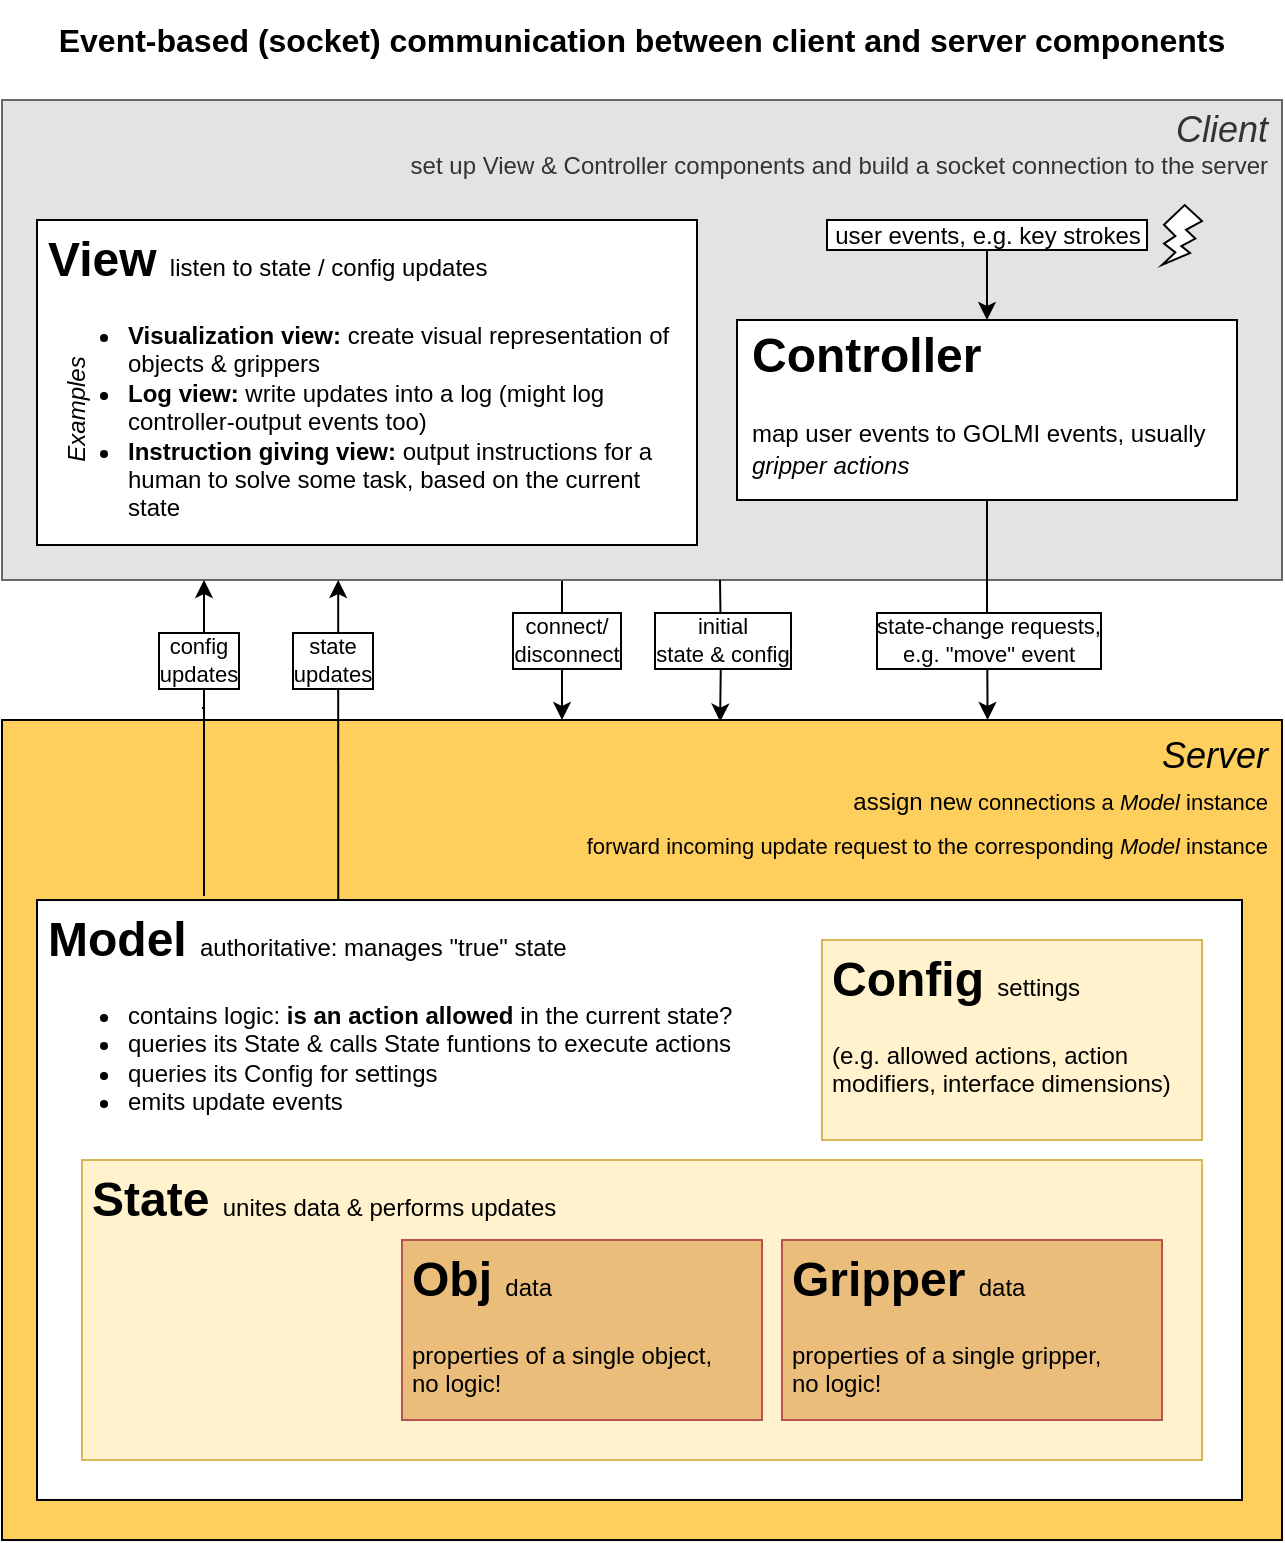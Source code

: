 <mxfile version="14.8.5" type="device"><diagram id="qP5VvTjK25bm9HDdeDar" name="Page-1"><mxGraphModel dx="786" dy="517" grid="1" gridSize="10" guides="1" tooltips="1" connect="1" arrows="1" fold="1" page="1" pageScale="1" pageWidth="827" pageHeight="1169" math="0" shadow="0"><root><mxCell id="0"/><mxCell id="1" parent="0"/><mxCell id="f5Dq_qZz76QDRv_Xao_N-9" value="" style="edgeStyle=orthogonalEdgeStyle;rounded=0;orthogonalLoop=1;jettySize=auto;html=1;" edge="1" parent="1" source="PpooPhZm0Ji2xsws9tYZ-9" target="f5Dq_qZz76QDRv_Xao_N-1"><mxGeometry relative="1" as="geometry"><Array as="points"><mxPoint x="320" y="320"/><mxPoint x="320" y="320"/></Array></mxGeometry></mxCell><mxCell id="f5Dq_qZz76QDRv_Xao_N-10" value="&lt;div&gt;connect/&lt;/div&gt;&lt;div&gt; disconnect&lt;/div&gt;" style="edgeLabel;html=1;align=center;verticalAlign=middle;resizable=0;points=[];labelBorderColor=#000000;" vertex="1" connectable="0" parent="f5Dq_qZz76QDRv_Xao_N-9"><mxGeometry x="-0.08" y="2" relative="1" as="geometry"><mxPoint y="-2" as="offset"/></mxGeometry></mxCell><mxCell id="PpooPhZm0Ji2xsws9tYZ-9" value="&lt;div style=&quot;font-size: 18px&quot; align=&quot;right&quot;&gt;&lt;font style=&quot;font-size: 18px&quot;&gt;&lt;i&gt;Client&lt;/i&gt;&lt;/font&gt;&lt;/div&gt;&lt;div align=&quot;right&quot;&gt;&lt;font style=&quot;font-size: 12px&quot;&gt;set up View &amp;amp; Controller components and build a socket connection to the server&lt;/font&gt;&lt;/div&gt;&lt;div align=&quot;right&quot;&gt;&lt;font style=&quot;font-size: 12px&quot;&gt;&lt;br&gt;&lt;/font&gt;&lt;/div&gt;&lt;div align=&quot;right&quot;&gt;&lt;font style=&quot;font-size: 12px&quot;&gt;&lt;br&gt;&lt;/font&gt;&lt;/div&gt;&lt;div align=&quot;right&quot;&gt;&lt;font style=&quot;font-size: 12px&quot;&gt;&lt;br&gt;&lt;/font&gt;&lt;/div&gt;&lt;div align=&quot;right&quot;&gt;&lt;font style=&quot;font-size: 12px&quot;&gt;&lt;br&gt;&lt;/font&gt;&lt;/div&gt;&lt;div align=&quot;right&quot;&gt;&lt;font style=&quot;font-size: 12px&quot;&gt;&lt;br&gt;&lt;/font&gt;&lt;/div&gt;&lt;div align=&quot;right&quot;&gt;&lt;font style=&quot;font-size: 12px&quot;&gt;&lt;br&gt;&lt;/font&gt;&lt;/div&gt;&lt;div align=&quot;right&quot;&gt;&lt;font style=&quot;font-size: 12px&quot;&gt;&lt;br&gt;&lt;/font&gt;&lt;/div&gt;&lt;div align=&quot;right&quot;&gt;&lt;font style=&quot;font-size: 12px&quot;&gt;&lt;br&gt;&lt;/font&gt;&lt;/div&gt;&lt;div align=&quot;right&quot;&gt;&lt;font style=&quot;font-size: 12px&quot;&gt;&lt;br&gt;&lt;/font&gt;&lt;/div&gt;&lt;div align=&quot;right&quot;&gt;&lt;font style=&quot;font-size: 12px&quot;&gt;&lt;br&gt;&lt;/font&gt;&lt;/div&gt;&lt;div align=&quot;right&quot;&gt;&lt;font style=&quot;font-size: 12px&quot;&gt;&lt;br&gt;&lt;/font&gt;&lt;/div&gt;&lt;div align=&quot;right&quot;&gt;&lt;font style=&quot;font-size: 12px&quot;&gt;&lt;br&gt;&lt;/font&gt;&lt;/div&gt;&lt;div align=&quot;right&quot;&gt;&lt;br&gt;&lt;/div&gt;&lt;div align=&quot;right&quot;&gt;&lt;br&gt;&lt;/div&gt;" style="rounded=0;whiteSpace=wrap;html=1;strokeColor=#666666;fontColor=#333333;fillColor=#E3E3E3;align=right;spacingRight=5;spacingTop=5;" parent="1" vertex="1"><mxGeometry x="40" y="60" width="640" height="240" as="geometry"/></mxCell><mxCell id="f5Dq_qZz76QDRv_Xao_N-16" style="edgeStyle=orthogonalEdgeStyle;rounded=0;orthogonalLoop=1;jettySize=auto;html=1;entryX=0.561;entryY=0.002;entryDx=0;entryDy=0;entryPerimeter=0;" edge="1" parent="1" target="f5Dq_qZz76QDRv_Xao_N-1"><mxGeometry relative="1" as="geometry"><mxPoint x="399" y="300" as="sourcePoint"/><Array as="points"/></mxGeometry></mxCell><mxCell id="f5Dq_qZz76QDRv_Xao_N-19" value="&lt;div&gt;initial&lt;/div&gt;&lt;div&gt;state &amp;amp; config&lt;br&gt;&lt;/div&gt;" style="edgeLabel;html=1;align=center;verticalAlign=middle;resizable=0;points=[];labelBorderColor=#000000;" vertex="1" connectable="0" parent="f5Dq_qZz76QDRv_Xao_N-16"><mxGeometry x="-0.139" y="-2" relative="1" as="geometry"><mxPoint x="2" y="-1" as="offset"/></mxGeometry></mxCell><mxCell id="f5Dq_qZz76QDRv_Xao_N-1" value="&lt;div style=&quot;font-size: 18px&quot; align=&quot;right&quot;&gt;&lt;font style=&quot;font-size: 18px&quot;&gt;&lt;i&gt;&lt;span&gt;Server&lt;/span&gt;&lt;/i&gt;&lt;/font&gt;&lt;/div&gt;&lt;div style=&quot;font-size: 18px&quot; align=&quot;right&quot;&gt;&lt;font style=&quot;font-size: 18px&quot;&gt;&lt;span style=&quot;font-size: 12px&quot;&gt;&lt;span style=&quot;font-size: 11px&quot;&gt;&lt;font style=&quot;font-size: 12px&quot;&gt;assign ne&lt;/font&gt;w connections a &lt;i&gt;Model &lt;/i&gt;instance&lt;/span&gt;&lt;/span&gt;&lt;/font&gt;&lt;/div&gt;&lt;div style=&quot;font-size: 18px&quot; align=&quot;right&quot;&gt;&lt;font style=&quot;font-size: 18px&quot;&gt;&lt;span style=&quot;font-size: 12px&quot;&gt;&lt;span style=&quot;font-size: 11px&quot;&gt;forward incoming update request to the corresponding &lt;i&gt;Model &lt;/i&gt;instance&lt;/span&gt;&lt;/span&gt;&lt;/font&gt;&lt;/div&gt;&lt;div&gt;&lt;br&gt;&lt;/div&gt;&lt;div&gt;&lt;br&gt;&lt;/div&gt;&lt;div&gt;&lt;br&gt;&lt;/div&gt;&lt;div&gt;&lt;br&gt;&lt;/div&gt;&lt;div&gt;&lt;br&gt;&lt;/div&gt;&lt;div&gt;&lt;br&gt;&lt;/div&gt;&lt;div&gt;&lt;br&gt;&lt;/div&gt;&lt;div&gt;&lt;br&gt;&lt;/div&gt;&lt;div&gt;&lt;br&gt;&lt;/div&gt;&lt;div&gt;&lt;br&gt;&lt;/div&gt;&lt;div&gt;&lt;br&gt;&lt;/div&gt;&lt;div&gt;&lt;br&gt;&lt;/div&gt;&lt;div&gt;&lt;br&gt;&lt;/div&gt;&lt;div&gt;&lt;br&gt;&lt;/div&gt;&lt;div&gt;&lt;br&gt;&lt;/div&gt;&lt;div&gt;&lt;br&gt;&lt;/div&gt;&lt;div&gt;&lt;br&gt;&lt;/div&gt;&lt;div&gt;&lt;br&gt;&lt;/div&gt;&lt;div&gt;&lt;br&gt;&lt;/div&gt;&lt;div&gt;&lt;br&gt;&lt;/div&gt;&lt;div&gt;&lt;br&gt;&lt;/div&gt;&lt;div&gt;&lt;br&gt;&lt;/div&gt;&lt;div&gt;&lt;br&gt;&lt;/div&gt;" style="rounded=0;whiteSpace=wrap;html=1;fillColor=#FFCF5E;align=right;labelBorderColor=none;spacingRight=5;spacingTop=0;" vertex="1" parent="1"><mxGeometry x="40" y="370" width="640" height="410" as="geometry"/></mxCell><mxCell id="PpooPhZm0Ji2xsws9tYZ-2" value="&lt;div align=&quot;left&quot;&gt;&lt;br&gt;&lt;/div&gt;" style="rounded=0;whiteSpace=wrap;html=1;" parent="1" vertex="1"><mxGeometry x="57.5" y="120" width="330" height="162.5" as="geometry"/></mxCell><mxCell id="PpooPhZm0Ji2xsws9tYZ-3" value="&lt;h1&gt;View&lt;span style=&quot;font-weight: normal&quot;&gt;&lt;font style=&quot;font-size: 12px&quot;&gt;&amp;nbsp; listen to state / config updates&lt;/font&gt;&lt;/span&gt;&lt;/h1&gt;&lt;ul&gt;&lt;li&gt;&lt;b&gt;Visualization view: &lt;/b&gt;create visual representation of objects &amp;amp; grippers&lt;/li&gt;&lt;li&gt;&lt;b&gt;Log view: &lt;/b&gt;write updates into a log (might log controller-output events too)&lt;/li&gt;&lt;li&gt;&lt;b&gt;Instruction giving view: &lt;/b&gt;output instructions for a human to solve some task, based on the current state&lt;/li&gt;&lt;/ul&gt;" style="text;html=1;spacing=5;spacingTop=-20;whiteSpace=wrap;overflow=hidden;rounded=0;" parent="1" vertex="1"><mxGeometry x="57.5" y="120" width="330" height="162.5" as="geometry"/></mxCell><mxCell id="f5Dq_qZz76QDRv_Xao_N-24" value="state-change requests,&lt;br&gt;e.g. &quot;move&quot; event" style="edgeStyle=orthogonalEdgeStyle;rounded=0;orthogonalLoop=1;jettySize=auto;html=1;exitX=0.5;exitY=1;exitDx=0;exitDy=0;entryX=0.77;entryY=0;entryDx=0;entryDy=0;entryPerimeter=0;labelBorderColor=#000000;" edge="1" parent="1" source="PpooPhZm0Ji2xsws9tYZ-4" target="f5Dq_qZz76QDRv_Xao_N-1"><mxGeometry x="0.275" relative="1" as="geometry"><mxPoint as="offset"/></mxGeometry></mxCell><mxCell id="PpooPhZm0Ji2xsws9tYZ-4" value="" style="rounded=0;whiteSpace=wrap;html=1;" parent="1" vertex="1"><mxGeometry x="407.5" y="170" width="250" height="90" as="geometry"/></mxCell><mxCell id="PpooPhZm0Ji2xsws9tYZ-5" value="&lt;p style=&quot;line-height: 90%&quot;&gt;&lt;/p&gt;&lt;h1&gt;Controller&lt;span style=&quot;font-weight: normal ; font-size: 12px ; line-height: 100%&quot;&gt; &lt;br&gt;&lt;/span&gt;&lt;/h1&gt;&lt;h1 style=&quot;font-size: 13px&quot;&gt;&lt;font style=&quot;font-size: 13px&quot;&gt;&lt;span style=&quot;font-weight: normal ; line-height: 100% ; font-size: 12px&quot;&gt;&lt;font style=&quot;font-size: 12px&quot;&gt;map user events to GOLMI even&lt;/font&gt;ts, usually&lt;i&gt;&lt;span&gt; gripper actions&lt;/span&gt;&lt;/i&gt;&lt;/span&gt;&lt;br&gt;&lt;/font&gt;&lt;/h1&gt;&lt;div style=&quot;font-size: 13px&quot;&gt;&lt;font style=&quot;font-size: 13px&quot;&gt;&lt;br&gt;&lt;/font&gt;&lt;/div&gt;&lt;div&gt;&lt;br&gt;&lt;/div&gt;&lt;p&gt;&lt;/p&gt;" style="text;html=1;strokeColor=none;fillColor=none;spacing=5;spacingTop=-20;whiteSpace=wrap;overflow=hidden;rounded=0;" parent="1" vertex="1"><mxGeometry x="410" y="168.13" width="245" height="91.87" as="geometry"/></mxCell><mxCell id="f5Dq_qZz76QDRv_Xao_N-27" style="edgeStyle=orthogonalEdgeStyle;rounded=0;orthogonalLoop=1;jettySize=auto;html=1;exitX=0.25;exitY=0;exitDx=0;exitDy=0;" edge="1" parent="1" source="PpooPhZm0Ji2xsws9tYZ-10"><mxGeometry relative="1" as="geometry"><mxPoint x="208" y="300" as="targetPoint"/><Array as="points"><mxPoint x="208" y="300"/></Array></mxGeometry></mxCell><mxCell id="f5Dq_qZz76QDRv_Xao_N-28" value="&lt;div&gt;state &lt;br&gt;&lt;/div&gt;&lt;div&gt;updates&lt;/div&gt;" style="edgeLabel;html=1;align=center;verticalAlign=middle;resizable=0;points=[];labelBorderColor=#000000;" vertex="1" connectable="0" parent="f5Dq_qZz76QDRv_Xao_N-27"><mxGeometry x="0.185" y="-4" relative="1" as="geometry"><mxPoint x="-7" y="-25" as="offset"/></mxGeometry></mxCell><mxCell id="f5Dq_qZz76QDRv_Xao_N-29" style="edgeStyle=orthogonalEdgeStyle;rounded=0;orthogonalLoop=1;jettySize=auto;html=1;labelBorderColor=none;" edge="1" parent="1"><mxGeometry relative="1" as="geometry"><mxPoint x="141" y="458" as="sourcePoint"/><mxPoint x="141" y="300" as="targetPoint"/><Array as="points"><mxPoint x="140" y="364"/><mxPoint x="141" y="364"/><mxPoint x="141" y="300"/></Array></mxGeometry></mxCell><mxCell id="f5Dq_qZz76QDRv_Xao_N-30" value="&lt;div&gt;config &lt;br&gt;&lt;/div&gt;&lt;div&gt;updates&lt;br&gt;&lt;/div&gt;" style="edgeLabel;html=1;align=center;verticalAlign=middle;resizable=0;points=[];labelBorderColor=#000000;" vertex="1" connectable="0" parent="f5Dq_qZz76QDRv_Xao_N-29"><mxGeometry x="0.286" y="3" relative="1" as="geometry"><mxPoint y="-17" as="offset"/></mxGeometry></mxCell><mxCell id="PpooPhZm0Ji2xsws9tYZ-10" value="&lt;h1&gt;Model&lt;span style=&quot;font-weight: normal&quot;&gt;&lt;font style=&quot;font-size: 12px&quot;&gt;&amp;nbsp; authoritative: manages &quot;true&quot; state&lt;br&gt;&lt;/font&gt;&lt;/span&gt;&lt;/h1&gt;&lt;ul&gt;&lt;li&gt;contains logic: &lt;b&gt;is an action allowed&lt;/b&gt; in the current state?&lt;/li&gt;&lt;li&gt;queries its State &amp;amp; calls State&lt;span&gt; funtions to execute actions&lt;/span&gt;&lt;br&gt;&lt;/li&gt;&lt;li&gt;queries its Config for settings&lt;/li&gt;&lt;li&gt;emits update events&lt;br&gt;&lt;/li&gt;&lt;/ul&gt;" style="text;html=1;spacing=5;spacingTop=-20;whiteSpace=wrap;overflow=hidden;rounded=0;fillColor=#ffffff;strokeColor=#000000;" parent="1" vertex="1"><mxGeometry x="57.5" y="460" width="602.5" height="300" as="geometry"/></mxCell><mxCell id="PpooPhZm0Ji2xsws9tYZ-11" value="" style="rounded=0;whiteSpace=wrap;html=1;fillColor=#fff2cc;strokeColor=#d6b656;" parent="1" vertex="1"><mxGeometry x="80" y="590" width="560" height="150" as="geometry"/></mxCell><mxCell id="PpooPhZm0Ji2xsws9tYZ-12" value="&lt;h1&gt;State&lt;span style=&quot;font-weight: normal&quot;&gt;&lt;font style=&quot;font-size: 12px&quot;&gt;&amp;nbsp; unites data &amp;amp; performs updates&lt;/font&gt;&lt;/span&gt;&lt;/h1&gt;" style="text;html=1;strokeColor=none;spacing=5;spacingTop=-20;whiteSpace=wrap;overflow=hidden;rounded=0;" parent="1" vertex="1"><mxGeometry x="80" y="590" width="450" height="100" as="geometry"/></mxCell><mxCell id="PpooPhZm0Ji2xsws9tYZ-14" value="&lt;h1&gt;Config&lt;span style=&quot;font-weight: normal&quot;&gt;&lt;font style=&quot;font-size: 12px&quot;&gt;&amp;nbsp; settings&lt;br&gt;&lt;/font&gt;&lt;/span&gt;&lt;/h1&gt;&lt;b style=&quot;font-size: 12px&quot;&gt;&lt;/b&gt;(e.g. allowed actions, action modifiers, interface dimensions)" style="text;html=1;spacing=5;spacingTop=-20;whiteSpace=wrap;overflow=hidden;rounded=0;fillColor=#fff2cc;strokeColor=#d6b656;" parent="1" vertex="1"><mxGeometry x="450" y="480" width="190" height="100" as="geometry"/></mxCell><mxCell id="PpooPhZm0Ji2xsws9tYZ-16" value="&lt;h1&gt;Gripper&lt;span style=&quot;font-weight: normal&quot;&gt;&lt;font style=&quot;font-size: 12px&quot;&gt;&amp;nbsp; data&lt;br&gt;&lt;/font&gt;&lt;/span&gt;&lt;/h1&gt;properties of a single gripper,&lt;br&gt; no logic!" style="text;html=1;strokeColor=#b85450;spacing=5;spacingTop=-20;whiteSpace=wrap;overflow=hidden;rounded=0;fillColor=#EABD7A;" parent="1" vertex="1"><mxGeometry x="430" y="630" width="190" height="90" as="geometry"/></mxCell><mxCell id="PpooPhZm0Ji2xsws9tYZ-18" value="&lt;h1&gt;Obj&lt;span style=&quot;font-weight: normal&quot;&gt;&lt;font style=&quot;font-size: 12px&quot;&gt;&amp;nbsp; data&lt;br&gt;&lt;/font&gt;&lt;/span&gt;&lt;/h1&gt;properties of a single object,&lt;br&gt; no logic!" style="text;html=1;strokeColor=#b85450;spacing=5;spacingTop=-20;whiteSpace=wrap;overflow=hidden;rounded=0;fillColor=#EABD7A;" parent="1" vertex="1"><mxGeometry x="240" y="630" width="180" height="90" as="geometry"/></mxCell><mxCell id="f5Dq_qZz76QDRv_Xao_N-5" value="" style="edgeStyle=orthogonalEdgeStyle;rounded=0;orthogonalLoop=1;jettySize=auto;html=1;" edge="1" parent="1" source="f5Dq_qZz76QDRv_Xao_N-2" target="PpooPhZm0Ji2xsws9tYZ-4"><mxGeometry relative="1" as="geometry"/></mxCell><mxCell id="f5Dq_qZz76QDRv_Xao_N-2" value="user events, e.g. key strokes" style="rounded=0;whiteSpace=wrap;html=1;" vertex="1" parent="1"><mxGeometry x="452.5" y="120" width="160" height="15" as="geometry"/></mxCell><mxCell id="f5Dq_qZz76QDRv_Xao_N-3" value="" style="verticalLabelPosition=bottom;verticalAlign=top;html=1;shape=mxgraph.basic.flash;" vertex="1" parent="1"><mxGeometry x="620" y="112.5" width="20" height="30" as="geometry"/></mxCell><mxCell id="f5Dq_qZz76QDRv_Xao_N-20" value="&lt;font style=&quot;font-size: 16px&quot;&gt;&lt;b&gt;Event-based (socket) communication between client and server components&lt;br&gt;&lt;/b&gt;&lt;/font&gt;" style="text;html=1;strokeColor=none;fillColor=none;align=center;verticalAlign=middle;whiteSpace=wrap;rounded=0;" vertex="1" parent="1"><mxGeometry x="40" y="10" width="640" height="40" as="geometry"/></mxCell><mxCell id="9RTdu0mU9ulX8Tc1G5Zw-1" value="&lt;i&gt;Examples&lt;/i&gt;" style="text;html=1;strokeColor=none;fillColor=none;align=center;verticalAlign=middle;whiteSpace=wrap;rounded=0;rotation=270;" vertex="1" parent="1"><mxGeometry x="57.5" y="205" width="40" height="20" as="geometry"/></mxCell></root></mxGraphModel></diagram></mxfile>